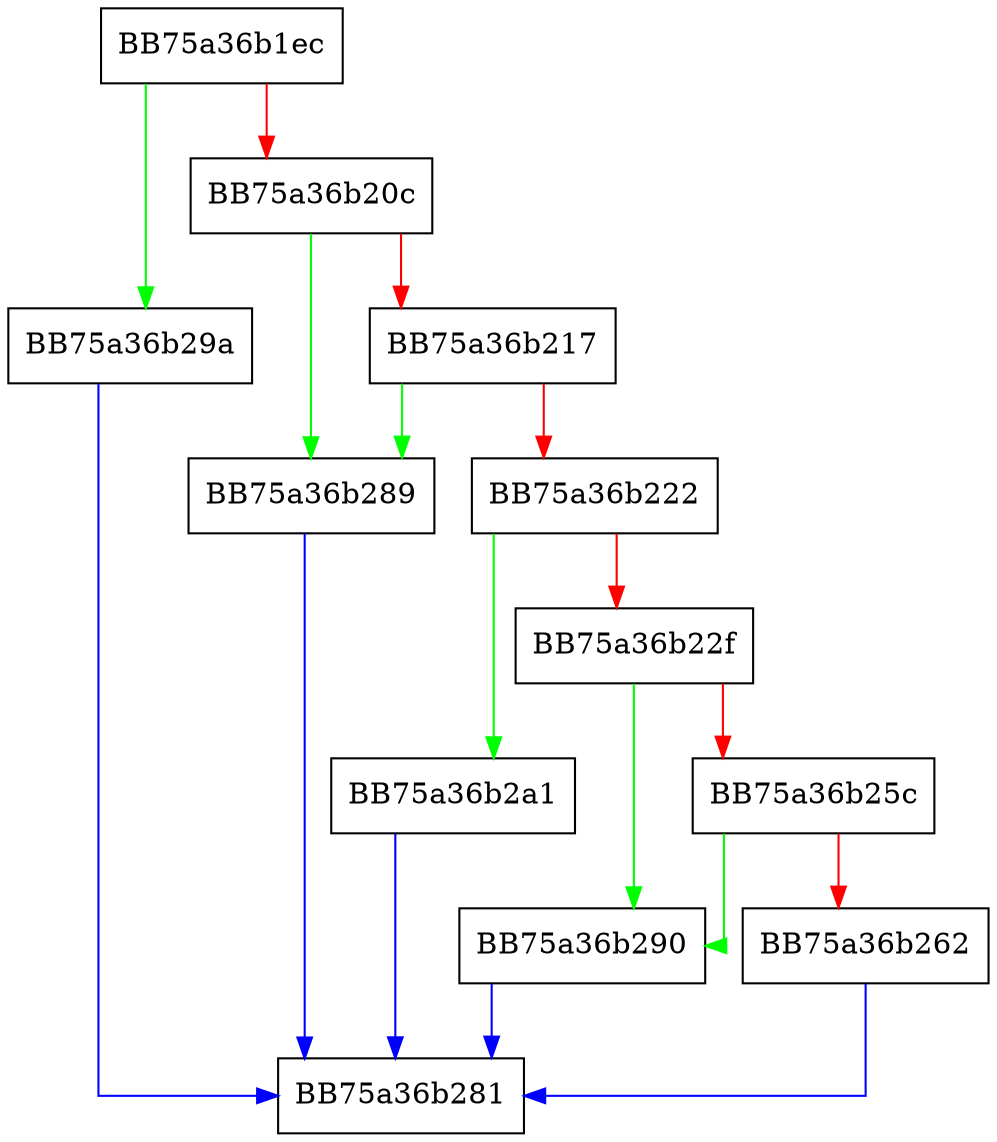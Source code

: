 digraph get_resource_type {
  node [shape="box"];
  graph [splines=ortho];
  BB75a36b1ec -> BB75a36b29a [color="green"];
  BB75a36b1ec -> BB75a36b20c [color="red"];
  BB75a36b20c -> BB75a36b289 [color="green"];
  BB75a36b20c -> BB75a36b217 [color="red"];
  BB75a36b217 -> BB75a36b289 [color="green"];
  BB75a36b217 -> BB75a36b222 [color="red"];
  BB75a36b222 -> BB75a36b2a1 [color="green"];
  BB75a36b222 -> BB75a36b22f [color="red"];
  BB75a36b22f -> BB75a36b290 [color="green"];
  BB75a36b22f -> BB75a36b25c [color="red"];
  BB75a36b25c -> BB75a36b290 [color="green"];
  BB75a36b25c -> BB75a36b262 [color="red"];
  BB75a36b262 -> BB75a36b281 [color="blue"];
  BB75a36b289 -> BB75a36b281 [color="blue"];
  BB75a36b290 -> BB75a36b281 [color="blue"];
  BB75a36b29a -> BB75a36b281 [color="blue"];
  BB75a36b2a1 -> BB75a36b281 [color="blue"];
}